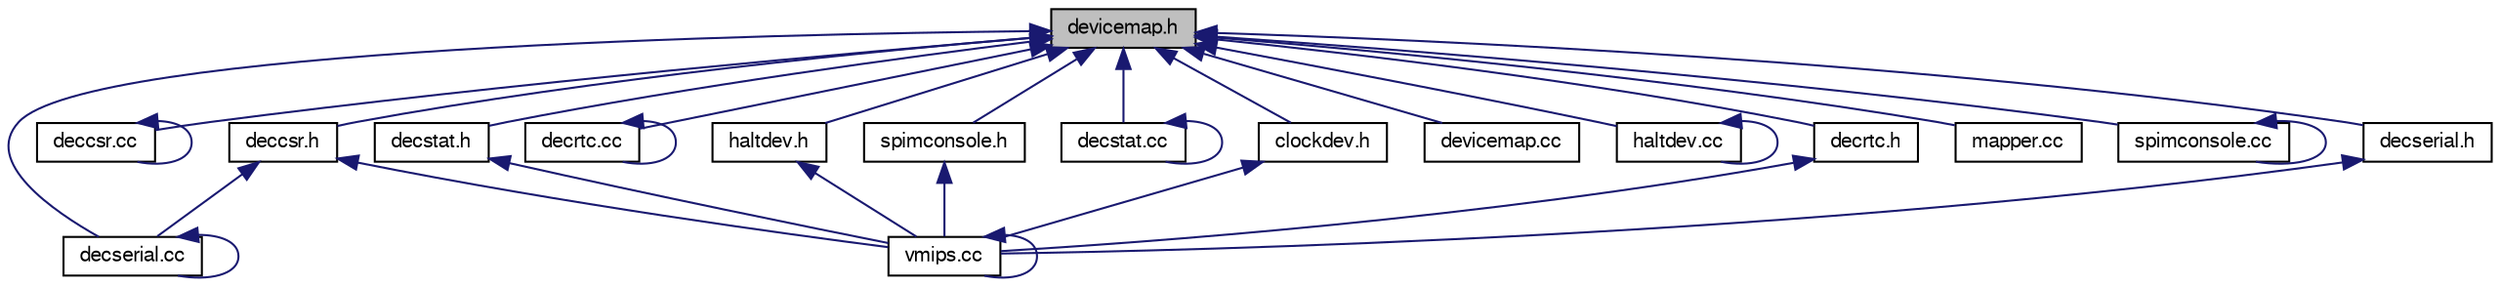 digraph G
{
  edge [fontname="FreeSans",fontsize="10",labelfontname="FreeSans",labelfontsize="10"];
  node [fontname="FreeSans",fontsize="10",shape=record];
  Node1 [label="devicemap.h",height=0.2,width=0.4,color="black", fillcolor="grey75", style="filled" fontcolor="black"];
  Node1 -> Node2 [dir=back,color="midnightblue",fontsize="10",style="solid"];
  Node2 [label="clockdev.h",height=0.2,width=0.4,color="black", fillcolor="white", style="filled",URL="$clockdev_8h.html"];
  Node2 -> Node3 [dir=back,color="midnightblue",fontsize="10",style="solid"];
  Node3 [label="vmips.cc",height=0.2,width=0.4,color="black", fillcolor="white", style="filled",URL="$vmips_8cc.html"];
  Node3 -> Node3 [dir=back,color="midnightblue",fontsize="10",style="solid"];
  Node1 -> Node4 [dir=back,color="midnightblue",fontsize="10",style="solid"];
  Node4 [label="deccsr.cc",height=0.2,width=0.4,color="black", fillcolor="white", style="filled",URL="$deccsr_8cc.html"];
  Node4 -> Node4 [dir=back,color="midnightblue",fontsize="10",style="solid"];
  Node1 -> Node5 [dir=back,color="midnightblue",fontsize="10",style="solid"];
  Node5 [label="deccsr.h",height=0.2,width=0.4,color="black", fillcolor="white", style="filled",URL="$deccsr_8h.html"];
  Node5 -> Node6 [dir=back,color="midnightblue",fontsize="10",style="solid"];
  Node6 [label="decserial.cc",height=0.2,width=0.4,color="black", fillcolor="white", style="filled",URL="$decserial_8cc.html"];
  Node6 -> Node6 [dir=back,color="midnightblue",fontsize="10",style="solid"];
  Node5 -> Node3 [dir=back,color="midnightblue",fontsize="10",style="solid"];
  Node1 -> Node7 [dir=back,color="midnightblue",fontsize="10",style="solid"];
  Node7 [label="decrtc.cc",height=0.2,width=0.4,color="black", fillcolor="white", style="filled",URL="$decrtc_8cc.html"];
  Node7 -> Node7 [dir=back,color="midnightblue",fontsize="10",style="solid"];
  Node1 -> Node8 [dir=back,color="midnightblue",fontsize="10",style="solid"];
  Node8 [label="decrtc.h",height=0.2,width=0.4,color="black", fillcolor="white", style="filled",URL="$decrtc_8h.html"];
  Node8 -> Node3 [dir=back,color="midnightblue",fontsize="10",style="solid"];
  Node1 -> Node6 [dir=back,color="midnightblue",fontsize="10",style="solid"];
  Node1 -> Node9 [dir=back,color="midnightblue",fontsize="10",style="solid"];
  Node9 [label="decserial.h",height=0.2,width=0.4,color="black", fillcolor="white", style="filled",URL="$decserial_8h.html"];
  Node9 -> Node3 [dir=back,color="midnightblue",fontsize="10",style="solid"];
  Node1 -> Node10 [dir=back,color="midnightblue",fontsize="10",style="solid"];
  Node10 [label="decstat.cc",height=0.2,width=0.4,color="black", fillcolor="white", style="filled",URL="$decstat_8cc.html"];
  Node10 -> Node10 [dir=back,color="midnightblue",fontsize="10",style="solid"];
  Node1 -> Node11 [dir=back,color="midnightblue",fontsize="10",style="solid"];
  Node11 [label="decstat.h",height=0.2,width=0.4,color="black", fillcolor="white", style="filled",URL="$decstat_8h.html"];
  Node11 -> Node3 [dir=back,color="midnightblue",fontsize="10",style="solid"];
  Node1 -> Node12 [dir=back,color="midnightblue",fontsize="10",style="solid"];
  Node12 [label="devicemap.cc",height=0.2,width=0.4,color="black", fillcolor="white", style="filled",URL="$devicemap_8cc.html"];
  Node1 -> Node13 [dir=back,color="midnightblue",fontsize="10",style="solid"];
  Node13 [label="haltdev.cc",height=0.2,width=0.4,color="black", fillcolor="white", style="filled",URL="$haltdev_8cc.html"];
  Node13 -> Node13 [dir=back,color="midnightblue",fontsize="10",style="solid"];
  Node1 -> Node14 [dir=back,color="midnightblue",fontsize="10",style="solid"];
  Node14 [label="haltdev.h",height=0.2,width=0.4,color="black", fillcolor="white", style="filled",URL="$haltdev_8h.html"];
  Node14 -> Node3 [dir=back,color="midnightblue",fontsize="10",style="solid"];
  Node1 -> Node15 [dir=back,color="midnightblue",fontsize="10",style="solid"];
  Node15 [label="mapper.cc",height=0.2,width=0.4,color="black", fillcolor="white", style="filled",URL="$mapper_8cc.html"];
  Node1 -> Node16 [dir=back,color="midnightblue",fontsize="10",style="solid"];
  Node16 [label="spimconsole.cc",height=0.2,width=0.4,color="black", fillcolor="white", style="filled",URL="$spimconsole_8cc.html"];
  Node16 -> Node16 [dir=back,color="midnightblue",fontsize="10",style="solid"];
  Node1 -> Node17 [dir=back,color="midnightblue",fontsize="10",style="solid"];
  Node17 [label="spimconsole.h",height=0.2,width=0.4,color="black", fillcolor="white", style="filled",URL="$spimconsole_8h.html"];
  Node17 -> Node3 [dir=back,color="midnightblue",fontsize="10",style="solid"];
}
